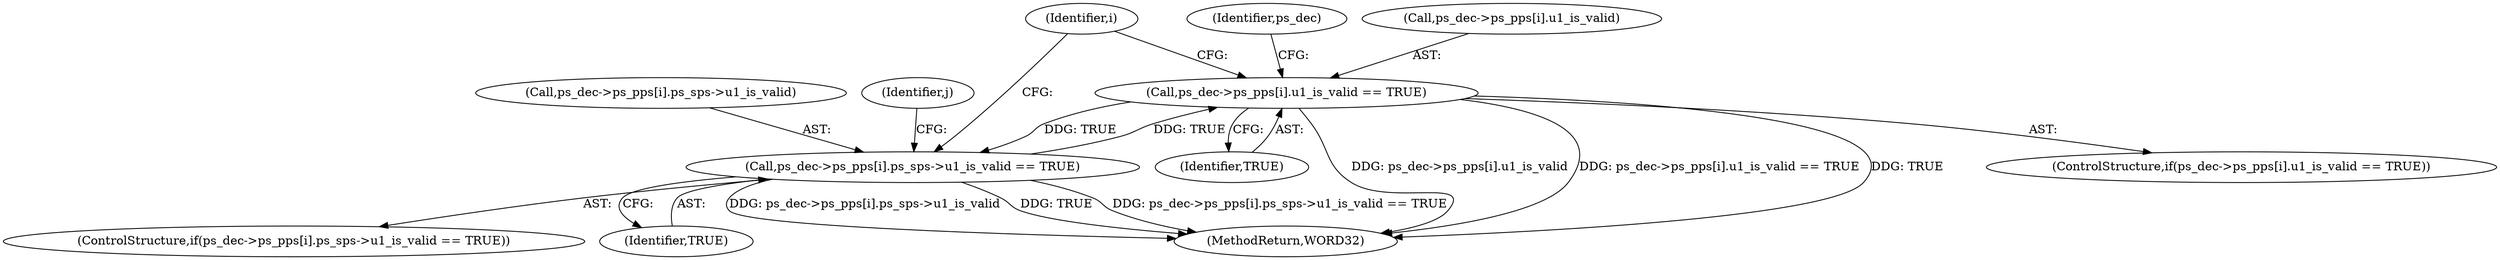 digraph "0_Android_9a00f562a612d56e7b2b989d168647db900ba6cf@array" {
"1000327" [label="(Call,ps_dec->ps_pps[i].u1_is_valid == TRUE)"];
"1000338" [label="(Call,ps_dec->ps_pps[i].ps_sps->u1_is_valid == TRUE)"];
"1000327" [label="(Call,ps_dec->ps_pps[i].u1_is_valid == TRUE)"];
"1000327" [label="(Call,ps_dec->ps_pps[i].u1_is_valid == TRUE)"];
"1000326" [label="(ControlStructure,if(ps_dec->ps_pps[i].u1_is_valid == TRUE))"];
"1000343" [label="(Identifier,ps_dec)"];
"1000335" [label="(Identifier,TRUE)"];
"1000338" [label="(Call,ps_dec->ps_pps[i].ps_sps->u1_is_valid == TRUE)"];
"1000339" [label="(Call,ps_dec->ps_pps[i].ps_sps->u1_is_valid)"];
"1000351" [label="(Identifier,j)"];
"1000324" [label="(Identifier,i)"];
"1001450" [label="(MethodReturn,WORD32)"];
"1000337" [label="(ControlStructure,if(ps_dec->ps_pps[i].ps_sps->u1_is_valid == TRUE))"];
"1000328" [label="(Call,ps_dec->ps_pps[i].u1_is_valid)"];
"1000348" [label="(Identifier,TRUE)"];
"1000327" -> "1000326"  [label="AST: "];
"1000327" -> "1000335"  [label="CFG: "];
"1000328" -> "1000327"  [label="AST: "];
"1000335" -> "1000327"  [label="AST: "];
"1000343" -> "1000327"  [label="CFG: "];
"1000324" -> "1000327"  [label="CFG: "];
"1000327" -> "1001450"  [label="DDG: ps_dec->ps_pps[i].u1_is_valid"];
"1000327" -> "1001450"  [label="DDG: ps_dec->ps_pps[i].u1_is_valid == TRUE"];
"1000327" -> "1001450"  [label="DDG: TRUE"];
"1000338" -> "1000327"  [label="DDG: TRUE"];
"1000327" -> "1000338"  [label="DDG: TRUE"];
"1000338" -> "1000337"  [label="AST: "];
"1000338" -> "1000348"  [label="CFG: "];
"1000339" -> "1000338"  [label="AST: "];
"1000348" -> "1000338"  [label="AST: "];
"1000351" -> "1000338"  [label="CFG: "];
"1000324" -> "1000338"  [label="CFG: "];
"1000338" -> "1001450"  [label="DDG: ps_dec->ps_pps[i].ps_sps->u1_is_valid"];
"1000338" -> "1001450"  [label="DDG: TRUE"];
"1000338" -> "1001450"  [label="DDG: ps_dec->ps_pps[i].ps_sps->u1_is_valid == TRUE"];
}

